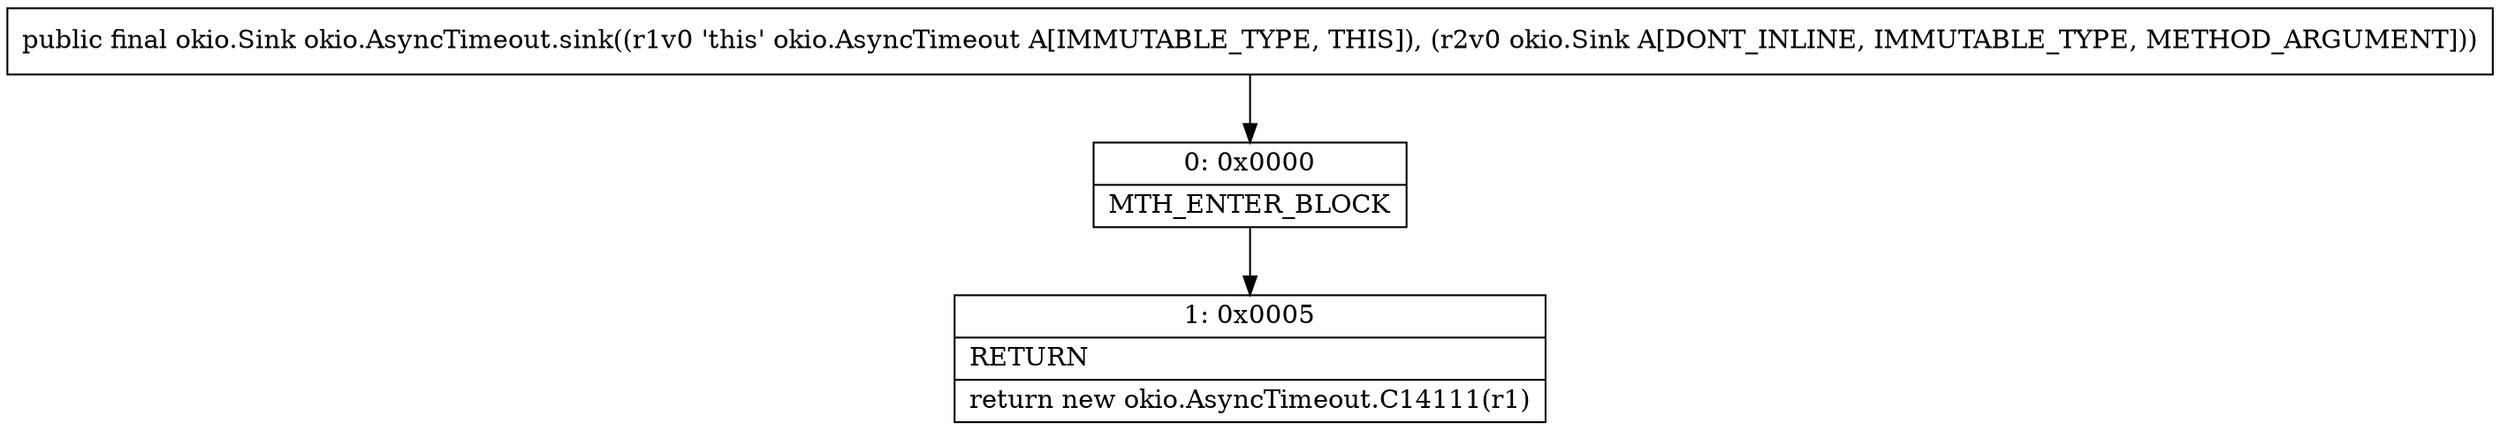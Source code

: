 digraph "CFG forokio.AsyncTimeout.sink(Lokio\/Sink;)Lokio\/Sink;" {
Node_0 [shape=record,label="{0\:\ 0x0000|MTH_ENTER_BLOCK\l}"];
Node_1 [shape=record,label="{1\:\ 0x0005|RETURN\l|return new okio.AsyncTimeout.C14111(r1)\l}"];
MethodNode[shape=record,label="{public final okio.Sink okio.AsyncTimeout.sink((r1v0 'this' okio.AsyncTimeout A[IMMUTABLE_TYPE, THIS]), (r2v0 okio.Sink A[DONT_INLINE, IMMUTABLE_TYPE, METHOD_ARGUMENT])) }"];
MethodNode -> Node_0;
Node_0 -> Node_1;
}

